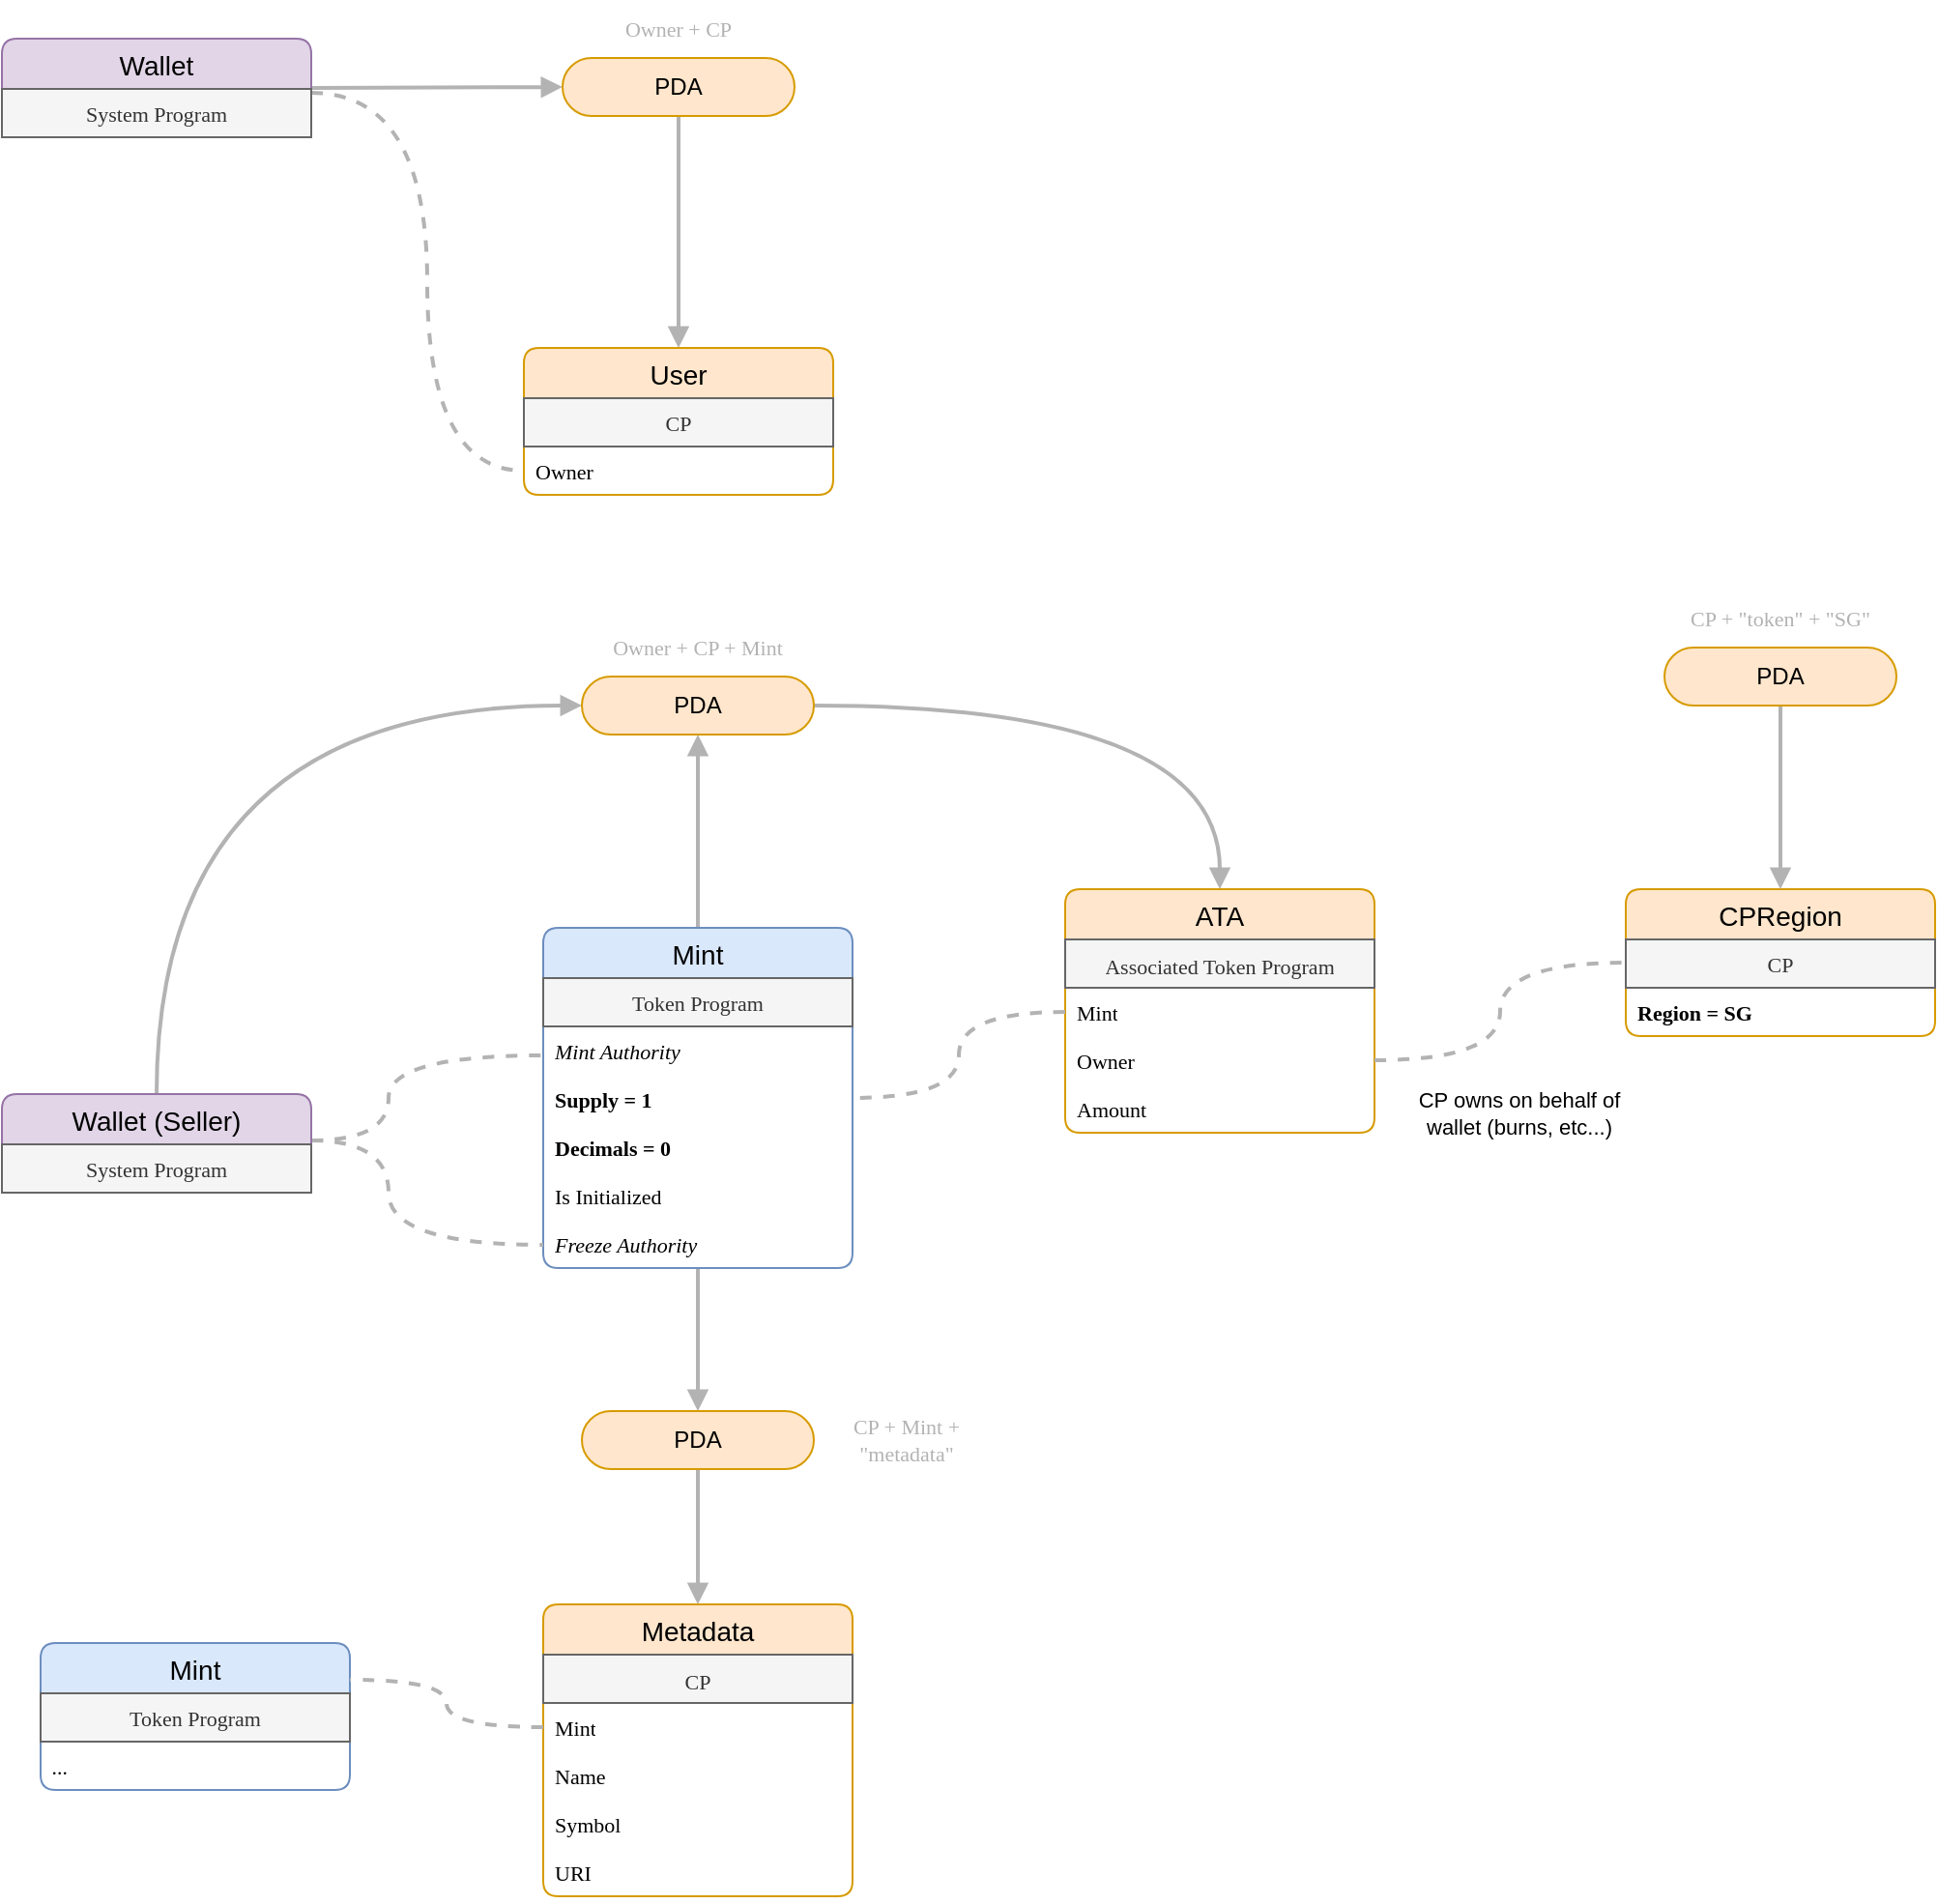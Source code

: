 <mxfile version="21.2.8" type="device">
  <diagram name="Page-1" id="myjQk-wkhAcpDl-BsH8o">
    <mxGraphModel dx="1061" dy="770" grid="1" gridSize="10" guides="1" tooltips="1" connect="1" arrows="1" fold="1" page="1" pageScale="1" pageWidth="827" pageHeight="1169" math="0" shadow="0">
      <root>
        <mxCell id="0" />
        <mxCell id="1" parent="0" />
        <mxCell id="Rvj227l52RedUWt44L4D-11" style="edgeStyle=orthogonalEdgeStyle;orthogonalLoop=1;jettySize=auto;html=1;entryX=0;entryY=0.5;entryDx=0;entryDy=0;endArrow=block;endFill=1;strokeWidth=2;strokeColor=#B3B3B3;curved=1;" edge="1" parent="1" source="Rvj227l52RedUWt44L4D-1" target="Rvj227l52RedUWt44L4D-5">
          <mxGeometry relative="1" as="geometry" />
        </mxCell>
        <mxCell id="Rvj227l52RedUWt44L4D-16" style="edgeStyle=orthogonalEdgeStyle;orthogonalLoop=1;jettySize=auto;html=1;entryX=0;entryY=0.5;entryDx=0;entryDy=0;curved=1;arcSize=20;endArrow=none;endFill=0;dashed=1;strokeWidth=2;strokeColor=#B3B3B3;" edge="1" parent="1" source="Rvj227l52RedUWt44L4D-1" target="Rvj227l52RedUWt44L4D-15">
          <mxGeometry relative="1" as="geometry">
            <Array as="points">
              <mxPoint x="260" y="178" />
              <mxPoint x="260" y="374" />
            </Array>
          </mxGeometry>
        </mxCell>
        <mxCell id="Rvj227l52RedUWt44L4D-1" value="Wallet" style="swimlane;fontStyle=0;childLayout=stackLayout;horizontal=1;startSize=26;horizontalStack=0;resizeParent=1;resizeParentMax=0;resizeLast=0;collapsible=1;marginBottom=0;align=center;fontSize=14;fillColor=#e1d5e7;strokeColor=#9673a6;arcSize=10;rounded=1;" vertex="1" parent="1">
          <mxGeometry x="40" y="150" width="160" height="51" as="geometry" />
        </mxCell>
        <mxCell id="Rvj227l52RedUWt44L4D-2" value="System Program" style="text;strokeColor=#666666;fillColor=#f5f5f5;spacingLeft=4;spacingRight=4;overflow=hidden;rotatable=0;points=[[0,0.5],[1,0.5]];portConstraint=eastwest;fontSize=11;whiteSpace=wrap;html=1;align=center;fontFamily=Verdana;fontColor=#333333;" vertex="1" parent="Rvj227l52RedUWt44L4D-1">
          <mxGeometry y="26" width="160" height="25" as="geometry" />
        </mxCell>
        <mxCell id="Rvj227l52RedUWt44L4D-12" style="edgeStyle=orthogonalEdgeStyle;rounded=0;orthogonalLoop=1;jettySize=auto;html=1;entryX=0.5;entryY=0;entryDx=0;entryDy=0;strokeColor=#B3B3B3;endArrow=block;endFill=1;strokeWidth=2;" edge="1" parent="1" source="Rvj227l52RedUWt44L4D-5" target="Rvj227l52RedUWt44L4D-6">
          <mxGeometry relative="1" as="geometry" />
        </mxCell>
        <mxCell id="Rvj227l52RedUWt44L4D-5" value="PDA" style="rounded=1;whiteSpace=wrap;html=1;arcSize=50;absoluteArcSize=0;fillColor=#ffe6cc;strokeColor=#d79b00;" vertex="1" parent="1">
          <mxGeometry x="330" y="160" width="120" height="30" as="geometry" />
        </mxCell>
        <mxCell id="Rvj227l52RedUWt44L4D-6" value="User" style="swimlane;fontStyle=0;childLayout=stackLayout;horizontal=1;startSize=26;horizontalStack=0;resizeParent=1;resizeParentMax=0;resizeLast=0;collapsible=1;marginBottom=0;align=center;fontSize=14;fillColor=#ffe6cc;strokeColor=#d79b00;arcSize=10;rounded=1;" vertex="1" parent="1">
          <mxGeometry x="310" y="310" width="160" height="76" as="geometry" />
        </mxCell>
        <mxCell id="Rvj227l52RedUWt44L4D-7" value="CP" style="text;strokeColor=#666666;fillColor=#f5f5f5;spacingLeft=4;spacingRight=4;overflow=hidden;rotatable=0;points=[[0,0.5],[1,0.5]];portConstraint=eastwest;fontSize=11;whiteSpace=wrap;html=1;align=center;fontFamily=Verdana;fontColor=#333333;" vertex="1" parent="Rvj227l52RedUWt44L4D-6">
          <mxGeometry y="26" width="160" height="25" as="geometry" />
        </mxCell>
        <mxCell id="Rvj227l52RedUWt44L4D-15" value="Owner" style="text;spacingLeft=4;spacingRight=4;overflow=hidden;rotatable=0;points=[[0,0.5],[1,0.5]];portConstraint=eastwest;fontSize=11;whiteSpace=wrap;html=1;align=left;fontFamily=Verdana;" vertex="1" parent="Rvj227l52RedUWt44L4D-6">
          <mxGeometry y="51" width="160" height="25" as="geometry" />
        </mxCell>
        <mxCell id="Rvj227l52RedUWt44L4D-13" value="Owner + CP" style="text;html=1;strokeColor=none;fillColor=none;align=center;verticalAlign=middle;whiteSpace=wrap;rounded=0;fontFamily=Verdana;fontColor=#B3B3B3;fontStyle=0;fontSize=11;" vertex="1" parent="1">
          <mxGeometry x="342" y="130" width="96" height="30" as="geometry" />
        </mxCell>
        <mxCell id="Rvj227l52RedUWt44L4D-35" style="edgeStyle=orthogonalEdgeStyle;shape=connector;curved=1;rounded=1;orthogonalLoop=1;jettySize=auto;html=1;entryX=0.5;entryY=1;entryDx=0;entryDy=0;labelBackgroundColor=default;strokeColor=#B3B3B3;strokeWidth=2;fontFamily=Helvetica;fontSize=11;fontColor=default;endArrow=block;endFill=1;" edge="1" parent="1" source="Rvj227l52RedUWt44L4D-18" target="Rvj227l52RedUWt44L4D-32">
          <mxGeometry relative="1" as="geometry" />
        </mxCell>
        <mxCell id="Rvj227l52RedUWt44L4D-67" style="edgeStyle=orthogonalEdgeStyle;shape=connector;curved=1;rounded=1;orthogonalLoop=1;jettySize=auto;html=1;labelBackgroundColor=default;strokeColor=#B3B3B3;strokeWidth=2;fontFamily=Helvetica;fontSize=11;fontColor=default;endArrow=block;endFill=1;entryX=0.5;entryY=0;entryDx=0;entryDy=0;" edge="1" parent="1" source="Rvj227l52RedUWt44L4D-18" target="Rvj227l52RedUWt44L4D-60">
          <mxGeometry relative="1" as="geometry">
            <mxPoint x="410" y="850" as="targetPoint" />
            <Array as="points" />
          </mxGeometry>
        </mxCell>
        <mxCell id="Rvj227l52RedUWt44L4D-18" value="Mint" style="swimlane;fontStyle=0;childLayout=stackLayout;horizontal=1;startSize=26;horizontalStack=0;resizeParent=1;resizeParentMax=0;resizeLast=0;collapsible=1;marginBottom=0;align=center;fontSize=14;fillColor=#dae8fc;strokeColor=#6c8ebf;arcSize=10;rounded=1;" vertex="1" parent="1">
          <mxGeometry x="320" y="610" width="160" height="176" as="geometry" />
        </mxCell>
        <mxCell id="Rvj227l52RedUWt44L4D-19" value="Token Program" style="text;strokeColor=#666666;fillColor=#f5f5f5;spacingLeft=4;spacingRight=4;overflow=hidden;rotatable=0;points=[[0,0.5],[1,0.5]];portConstraint=eastwest;fontSize=11;whiteSpace=wrap;html=1;align=center;fontFamily=Verdana;fontColor=#333333;" vertex="1" parent="Rvj227l52RedUWt44L4D-18">
          <mxGeometry y="26" width="160" height="25" as="geometry" />
        </mxCell>
        <mxCell id="Rvj227l52RedUWt44L4D-20" value="Mint Authority" style="text;spacingLeft=4;spacingRight=4;overflow=hidden;rotatable=0;points=[[0,0.5],[1,0.5]];portConstraint=eastwest;fontSize=11;whiteSpace=wrap;html=1;align=left;fontFamily=Verdana;fontStyle=2" vertex="1" parent="Rvj227l52RedUWt44L4D-18">
          <mxGeometry y="51" width="160" height="25" as="geometry" />
        </mxCell>
        <mxCell id="Rvj227l52RedUWt44L4D-21" value="&lt;b style=&quot;font-size: 11px;&quot;&gt;Supply = 1&lt;/b&gt;" style="text;spacingLeft=4;spacingRight=4;overflow=hidden;rotatable=0;points=[[0,0.5],[1,0.5]];portConstraint=eastwest;fontSize=11;whiteSpace=wrap;html=1;align=left;fontFamily=Verdana;" vertex="1" parent="Rvj227l52RedUWt44L4D-18">
          <mxGeometry y="76" width="160" height="25" as="geometry" />
        </mxCell>
        <mxCell id="Rvj227l52RedUWt44L4D-22" value="&lt;b style=&quot;font-size: 11px;&quot;&gt;Decimals = 0&lt;/b&gt;" style="text;spacingLeft=4;spacingRight=4;overflow=hidden;rotatable=0;points=[[0,0.5],[1,0.5]];portConstraint=eastwest;fontSize=11;whiteSpace=wrap;html=1;align=left;fontFamily=Verdana;" vertex="1" parent="Rvj227l52RedUWt44L4D-18">
          <mxGeometry y="101" width="160" height="25" as="geometry" />
        </mxCell>
        <mxCell id="Rvj227l52RedUWt44L4D-23" value="Is Initialized" style="text;spacingLeft=4;spacingRight=4;overflow=hidden;rotatable=0;points=[[0,0.5],[1,0.5]];portConstraint=eastwest;fontSize=11;whiteSpace=wrap;html=1;align=left;fontFamily=Verdana;" vertex="1" parent="Rvj227l52RedUWt44L4D-18">
          <mxGeometry y="126" width="160" height="25" as="geometry" />
        </mxCell>
        <mxCell id="Rvj227l52RedUWt44L4D-24" value="Freeze Authority" style="text;spacingLeft=4;spacingRight=4;overflow=hidden;rotatable=0;points=[[0,0.5],[1,0.5]];portConstraint=eastwest;fontSize=11;whiteSpace=wrap;html=1;align=left;fontFamily=Verdana;fontStyle=2" vertex="1" parent="Rvj227l52RedUWt44L4D-18">
          <mxGeometry y="151" width="160" height="25" as="geometry" />
        </mxCell>
        <mxCell id="Rvj227l52RedUWt44L4D-30" style="edgeStyle=orthogonalEdgeStyle;orthogonalLoop=1;jettySize=auto;html=1;endArrow=none;strokeColor=#B3B3B3;arcSize=20;endFill=0;dashed=1;strokeWidth=2;curved=1;" edge="1" parent="1" source="Rvj227l52RedUWt44L4D-25" target="Rvj227l52RedUWt44L4D-20">
          <mxGeometry relative="1" as="geometry">
            <mxPoint x="300" y="670" as="targetPoint" />
            <Array as="points">
              <mxPoint x="240" y="720" />
              <mxPoint x="240" y="676" />
            </Array>
          </mxGeometry>
        </mxCell>
        <mxCell id="Rvj227l52RedUWt44L4D-31" style="edgeStyle=orthogonalEdgeStyle;orthogonalLoop=1;jettySize=auto;html=1;endArrow=none;strokeColor=#B3B3B3;arcSize=20;endFill=0;dashed=1;strokeWidth=2;curved=1;" edge="1" parent="1" source="Rvj227l52RedUWt44L4D-25" target="Rvj227l52RedUWt44L4D-24">
          <mxGeometry relative="1" as="geometry">
            <mxPoint x="270" y="810" as="targetPoint" />
            <Array as="points">
              <mxPoint x="240" y="720" />
              <mxPoint x="240" y="774" />
            </Array>
          </mxGeometry>
        </mxCell>
        <mxCell id="Rvj227l52RedUWt44L4D-34" style="edgeStyle=orthogonalEdgeStyle;shape=connector;curved=1;rounded=1;orthogonalLoop=1;jettySize=auto;html=1;entryX=0;entryY=0.5;entryDx=0;entryDy=0;labelBackgroundColor=default;strokeColor=#B3B3B3;strokeWidth=2;fontFamily=Helvetica;fontSize=11;fontColor=default;endArrow=block;endFill=1;arcSize=20;" edge="1" parent="1" source="Rvj227l52RedUWt44L4D-25" target="Rvj227l52RedUWt44L4D-32">
          <mxGeometry relative="1" as="geometry">
            <Array as="points">
              <mxPoint x="120" y="495" />
            </Array>
          </mxGeometry>
        </mxCell>
        <mxCell id="Rvj227l52RedUWt44L4D-25" value="Wallet (Seller)" style="swimlane;fontStyle=0;childLayout=stackLayout;horizontal=1;startSize=26;horizontalStack=0;resizeParent=1;resizeParentMax=0;resizeLast=0;collapsible=1;marginBottom=0;align=center;fontSize=14;fillColor=#e1d5e7;strokeColor=#9673a6;arcSize=10;rounded=1;" vertex="1" parent="1">
          <mxGeometry x="40" y="696" width="160" height="51" as="geometry" />
        </mxCell>
        <mxCell id="Rvj227l52RedUWt44L4D-26" value="System Program" style="text;strokeColor=#666666;fillColor=#f5f5f5;spacingLeft=4;spacingRight=4;overflow=hidden;rotatable=0;points=[[0,0.5],[1,0.5]];portConstraint=eastwest;fontSize=11;whiteSpace=wrap;html=1;align=center;fontFamily=Verdana;fontColor=#333333;" vertex="1" parent="Rvj227l52RedUWt44L4D-25">
          <mxGeometry y="26" width="160" height="25" as="geometry" />
        </mxCell>
        <mxCell id="Rvj227l52RedUWt44L4D-43" style="edgeStyle=orthogonalEdgeStyle;shape=connector;curved=1;rounded=1;orthogonalLoop=1;jettySize=auto;html=1;entryX=0.5;entryY=0;entryDx=0;entryDy=0;labelBackgroundColor=default;strokeColor=#B3B3B3;strokeWidth=2;fontFamily=Helvetica;fontSize=11;fontColor=default;endArrow=block;endFill=1;" edge="1" parent="1" source="Rvj227l52RedUWt44L4D-32" target="Rvj227l52RedUWt44L4D-36">
          <mxGeometry relative="1" as="geometry" />
        </mxCell>
        <mxCell id="Rvj227l52RedUWt44L4D-32" value="PDA" style="rounded=1;whiteSpace=wrap;html=1;arcSize=50;absoluteArcSize=0;fillColor=#ffe6cc;strokeColor=#d79b00;" vertex="1" parent="1">
          <mxGeometry x="340" y="480" width="120" height="30" as="geometry" />
        </mxCell>
        <mxCell id="Rvj227l52RedUWt44L4D-33" value="Owner + CP + Mint" style="text;html=1;strokeColor=none;fillColor=none;align=center;verticalAlign=middle;whiteSpace=wrap;rounded=0;fontFamily=Verdana;fontColor=#B3B3B3;fontStyle=0;fontSize=11;" vertex="1" parent="1">
          <mxGeometry x="352" y="450" width="96" height="30" as="geometry" />
        </mxCell>
        <mxCell id="Rvj227l52RedUWt44L4D-36" value="ATA" style="swimlane;fontStyle=0;childLayout=stackLayout;horizontal=1;startSize=26;horizontalStack=0;resizeParent=1;resizeParentMax=0;resizeLast=0;collapsible=1;marginBottom=0;align=center;fontSize=14;fillColor=#ffe6cc;strokeColor=#d79b00;arcSize=10;rounded=1;" vertex="1" parent="1">
          <mxGeometry x="590" y="590" width="160" height="126" as="geometry" />
        </mxCell>
        <mxCell id="Rvj227l52RedUWt44L4D-37" value="&lt;font style=&quot;font-size: 11px;&quot;&gt;Associated Token Program&lt;/font&gt;" style="text;strokeColor=#666666;fillColor=#f5f5f5;spacingLeft=4;spacingRight=4;overflow=hidden;rotatable=0;points=[[0,0.5],[1,0.5]];portConstraint=eastwest;fontSize=12;whiteSpace=wrap;html=1;align=center;fontFamily=Verdana;fontColor=#333333;" vertex="1" parent="Rvj227l52RedUWt44L4D-36">
          <mxGeometry y="26" width="160" height="25" as="geometry" />
        </mxCell>
        <mxCell id="Rvj227l52RedUWt44L4D-38" value="&lt;span style=&quot;font-style: normal;&quot;&gt;Mint&lt;/span&gt;" style="text;spacingLeft=4;spacingRight=4;overflow=hidden;rotatable=0;points=[[0,0.5],[1,0.5]];portConstraint=eastwest;fontSize=11;whiteSpace=wrap;html=1;align=left;fontFamily=Verdana;fontStyle=2" vertex="1" parent="Rvj227l52RedUWt44L4D-36">
          <mxGeometry y="51" width="160" height="25" as="geometry" />
        </mxCell>
        <mxCell id="Rvj227l52RedUWt44L4D-39" value="&lt;span style=&quot;font-size: 11px;&quot;&gt;Owner&lt;/span&gt;" style="text;spacingLeft=4;spacingRight=4;overflow=hidden;rotatable=0;points=[[0,0.5],[1,0.5]];portConstraint=eastwest;fontSize=11;whiteSpace=wrap;html=1;align=left;fontFamily=Verdana;" vertex="1" parent="Rvj227l52RedUWt44L4D-36">
          <mxGeometry y="76" width="160" height="25" as="geometry" />
        </mxCell>
        <mxCell id="Rvj227l52RedUWt44L4D-40" value="&lt;span style=&quot;font-size: 11px;&quot;&gt;Amount&lt;/span&gt;" style="text;spacingLeft=4;spacingRight=4;overflow=hidden;rotatable=0;points=[[0,0.5],[1,0.5]];portConstraint=eastwest;fontSize=11;whiteSpace=wrap;html=1;align=left;fontFamily=Verdana;" vertex="1" parent="Rvj227l52RedUWt44L4D-36">
          <mxGeometry y="101" width="160" height="25" as="geometry" />
        </mxCell>
        <mxCell id="Rvj227l52RedUWt44L4D-48" style="edgeStyle=orthogonalEdgeStyle;shape=connector;curved=1;rounded=1;orthogonalLoop=1;jettySize=auto;html=1;dashed=1;labelBackgroundColor=default;strokeColor=#B3B3B3;strokeWidth=2;fontFamily=Helvetica;fontSize=11;fontColor=default;endArrow=none;endFill=0;" edge="1" parent="1" source="Rvj227l52RedUWt44L4D-38" target="Rvj227l52RedUWt44L4D-18">
          <mxGeometry relative="1" as="geometry" />
        </mxCell>
        <mxCell id="Rvj227l52RedUWt44L4D-50" value="CPRegion" style="swimlane;fontStyle=0;childLayout=stackLayout;horizontal=1;startSize=26;horizontalStack=0;resizeParent=1;resizeParentMax=0;resizeLast=0;collapsible=1;marginBottom=0;align=center;fontSize=14;fillColor=#ffe6cc;strokeColor=#d79b00;arcSize=10;rounded=1;" vertex="1" parent="1">
          <mxGeometry x="880" y="590" width="160" height="76" as="geometry" />
        </mxCell>
        <mxCell id="Rvj227l52RedUWt44L4D-51" value="CP" style="text;strokeColor=#666666;fillColor=#f5f5f5;spacingLeft=4;spacingRight=4;overflow=hidden;rotatable=0;points=[[0,0.5],[1,0.5]];portConstraint=eastwest;fontSize=11;whiteSpace=wrap;html=1;align=center;fontFamily=Verdana;fontColor=#333333;" vertex="1" parent="Rvj227l52RedUWt44L4D-50">
          <mxGeometry y="26" width="160" height="25" as="geometry" />
        </mxCell>
        <mxCell id="Rvj227l52RedUWt44L4D-52" value="&lt;b&gt;Region = SG&lt;/b&gt;" style="text;spacingLeft=4;spacingRight=4;overflow=hidden;rotatable=0;points=[[0,0.5],[1,0.5]];portConstraint=eastwest;fontSize=11;whiteSpace=wrap;html=1;align=left;fontFamily=Verdana;" vertex="1" parent="Rvj227l52RedUWt44L4D-50">
          <mxGeometry y="51" width="160" height="25" as="geometry" />
        </mxCell>
        <mxCell id="Rvj227l52RedUWt44L4D-55" style="edgeStyle=orthogonalEdgeStyle;shape=connector;curved=1;rounded=1;orthogonalLoop=1;jettySize=auto;html=1;dashed=1;labelBackgroundColor=default;strokeColor=#B3B3B3;strokeWidth=2;fontFamily=Helvetica;fontSize=11;fontColor=default;endArrow=none;endFill=0;" edge="1" parent="1" source="Rvj227l52RedUWt44L4D-39" target="Rvj227l52RedUWt44L4D-50">
          <mxGeometry relative="1" as="geometry" />
        </mxCell>
        <mxCell id="Rvj227l52RedUWt44L4D-56" value="CP owns on behalf of wallet (burns, etc...)" style="text;html=1;strokeColor=none;fillColor=none;align=center;verticalAlign=middle;whiteSpace=wrap;rounded=0;fontSize=11;fontFamily=Helvetica;fontColor=default;" vertex="1" parent="1">
          <mxGeometry x="760" y="680" width="130" height="51" as="geometry" />
        </mxCell>
        <mxCell id="Rvj227l52RedUWt44L4D-59" style="edgeStyle=orthogonalEdgeStyle;shape=connector;curved=1;rounded=1;orthogonalLoop=1;jettySize=auto;html=1;entryX=0.5;entryY=0;entryDx=0;entryDy=0;labelBackgroundColor=default;strokeColor=#B3B3B3;strokeWidth=2;fontFamily=Helvetica;fontSize=11;fontColor=default;endArrow=block;endFill=1;" edge="1" parent="1" source="Rvj227l52RedUWt44L4D-57" target="Rvj227l52RedUWt44L4D-50">
          <mxGeometry relative="1" as="geometry" />
        </mxCell>
        <mxCell id="Rvj227l52RedUWt44L4D-57" value="PDA" style="rounded=1;whiteSpace=wrap;html=1;arcSize=50;absoluteArcSize=0;fillColor=#ffe6cc;strokeColor=#d79b00;" vertex="1" parent="1">
          <mxGeometry x="900" y="465" width="120" height="30" as="geometry" />
        </mxCell>
        <mxCell id="Rvj227l52RedUWt44L4D-58" value="CP + &quot;token&quot; + &quot;SG&quot;" style="text;html=1;strokeColor=none;fillColor=none;align=center;verticalAlign=middle;whiteSpace=wrap;rounded=0;fontFamily=Verdana;fontColor=#B3B3B3;fontStyle=0;fontSize=11;" vertex="1" parent="1">
          <mxGeometry x="912" y="435" width="96" height="30" as="geometry" />
        </mxCell>
        <mxCell id="Rvj227l52RedUWt44L4D-68" style="edgeStyle=orthogonalEdgeStyle;shape=connector;curved=1;rounded=1;orthogonalLoop=1;jettySize=auto;html=1;entryX=0.5;entryY=0;entryDx=0;entryDy=0;labelBackgroundColor=default;strokeColor=#B3B3B3;strokeWidth=2;fontFamily=Helvetica;fontSize=11;fontColor=default;endArrow=block;endFill=1;" edge="1" parent="1" source="Rvj227l52RedUWt44L4D-60" target="Rvj227l52RedUWt44L4D-61">
          <mxGeometry relative="1" as="geometry" />
        </mxCell>
        <mxCell id="Rvj227l52RedUWt44L4D-60" value="PDA" style="rounded=1;whiteSpace=wrap;html=1;arcSize=50;absoluteArcSize=0;fillColor=#ffe6cc;strokeColor=#d79b00;" vertex="1" parent="1">
          <mxGeometry x="340" y="860" width="120" height="30" as="geometry" />
        </mxCell>
        <mxCell id="Rvj227l52RedUWt44L4D-61" value="Metadata" style="swimlane;fontStyle=0;childLayout=stackLayout;horizontal=1;startSize=26;horizontalStack=0;resizeParent=1;resizeParentMax=0;resizeLast=0;collapsible=1;marginBottom=0;align=center;fontSize=14;fillColor=#ffe6cc;strokeColor=#d79b00;arcSize=10;rounded=1;" vertex="1" parent="1">
          <mxGeometry x="320" y="960" width="160" height="151" as="geometry" />
        </mxCell>
        <mxCell id="Rvj227l52RedUWt44L4D-62" value="&lt;font style=&quot;font-size: 11px;&quot;&gt;CP&lt;/font&gt;" style="text;strokeColor=#666666;fillColor=#f5f5f5;spacingLeft=4;spacingRight=4;overflow=hidden;rotatable=0;points=[[0,0.5],[1,0.5]];portConstraint=eastwest;fontSize=12;whiteSpace=wrap;html=1;align=center;fontFamily=Verdana;fontColor=#333333;" vertex="1" parent="Rvj227l52RedUWt44L4D-61">
          <mxGeometry y="26" width="160" height="25" as="geometry" />
        </mxCell>
        <mxCell id="Rvj227l52RedUWt44L4D-63" value="&lt;span style=&quot;font-style: normal;&quot;&gt;Mint&lt;/span&gt;" style="text;spacingLeft=4;spacingRight=4;overflow=hidden;rotatable=0;points=[[0,0.5],[1,0.5]];portConstraint=eastwest;fontSize=11;whiteSpace=wrap;html=1;align=left;fontFamily=Verdana;fontStyle=2" vertex="1" parent="Rvj227l52RedUWt44L4D-61">
          <mxGeometry y="51" width="160" height="25" as="geometry" />
        </mxCell>
        <mxCell id="Rvj227l52RedUWt44L4D-64" value="&lt;span style=&quot;font-size: 11px;&quot;&gt;Name&lt;/span&gt;" style="text;spacingLeft=4;spacingRight=4;overflow=hidden;rotatable=0;points=[[0,0.5],[1,0.5]];portConstraint=eastwest;fontSize=11;whiteSpace=wrap;html=1;align=left;fontFamily=Verdana;" vertex="1" parent="Rvj227l52RedUWt44L4D-61">
          <mxGeometry y="76" width="160" height="25" as="geometry" />
        </mxCell>
        <mxCell id="Rvj227l52RedUWt44L4D-65" value="&lt;span style=&quot;font-size: 11px;&quot;&gt;Symbol&lt;/span&gt;" style="text;spacingLeft=4;spacingRight=4;overflow=hidden;rotatable=0;points=[[0,0.5],[1,0.5]];portConstraint=eastwest;fontSize=11;whiteSpace=wrap;html=1;align=left;fontFamily=Verdana;" vertex="1" parent="Rvj227l52RedUWt44L4D-61">
          <mxGeometry y="101" width="160" height="25" as="geometry" />
        </mxCell>
        <mxCell id="Rvj227l52RedUWt44L4D-69" value="&lt;span style=&quot;font-size: 11px;&quot;&gt;URI&lt;/span&gt;" style="text;spacingLeft=4;spacingRight=4;overflow=hidden;rotatable=0;points=[[0,0.5],[1,0.5]];portConstraint=eastwest;fontSize=11;whiteSpace=wrap;html=1;align=left;fontFamily=Verdana;" vertex="1" parent="Rvj227l52RedUWt44L4D-61">
          <mxGeometry y="126" width="160" height="25" as="geometry" />
        </mxCell>
        <mxCell id="Rvj227l52RedUWt44L4D-66" value="CP + Mint + &quot;metadata&quot;" style="text;html=1;strokeColor=none;fillColor=none;align=center;verticalAlign=middle;whiteSpace=wrap;rounded=0;fontFamily=Verdana;fontColor=#B3B3B3;fontStyle=0;fontSize=11;" vertex="1" parent="1">
          <mxGeometry x="460" y="860" width="96" height="30" as="geometry" />
        </mxCell>
        <mxCell id="Rvj227l52RedUWt44L4D-72" value="Mint" style="swimlane;fontStyle=0;childLayout=stackLayout;horizontal=1;startSize=26;horizontalStack=0;resizeParent=1;resizeParentMax=0;resizeLast=0;collapsible=1;marginBottom=0;align=center;fontSize=14;fillColor=#dae8fc;strokeColor=#6c8ebf;arcSize=10;rounded=1;" vertex="1" parent="1">
          <mxGeometry x="60" y="980" width="160" height="76" as="geometry" />
        </mxCell>
        <mxCell id="Rvj227l52RedUWt44L4D-73" value="Token Program" style="text;strokeColor=#666666;fillColor=#f5f5f5;spacingLeft=4;spacingRight=4;overflow=hidden;rotatable=0;points=[[0,0.5],[1,0.5]];portConstraint=eastwest;fontSize=11;whiteSpace=wrap;html=1;align=center;fontFamily=Verdana;fontColor=#333333;" vertex="1" parent="Rvj227l52RedUWt44L4D-72">
          <mxGeometry y="26" width="160" height="25" as="geometry" />
        </mxCell>
        <mxCell id="Rvj227l52RedUWt44L4D-78" value="..." style="text;spacingLeft=4;spacingRight=4;overflow=hidden;rotatable=0;points=[[0,0.5],[1,0.5]];portConstraint=eastwest;fontSize=11;whiteSpace=wrap;html=1;align=left;fontFamily=Verdana;fontStyle=2" vertex="1" parent="Rvj227l52RedUWt44L4D-72">
          <mxGeometry y="51" width="160" height="25" as="geometry" />
        </mxCell>
        <mxCell id="Rvj227l52RedUWt44L4D-79" style="edgeStyle=orthogonalEdgeStyle;shape=connector;curved=1;rounded=1;orthogonalLoop=1;jettySize=auto;html=1;entryX=1;entryY=0.25;entryDx=0;entryDy=0;dashed=1;labelBackgroundColor=default;strokeColor=#B3B3B3;strokeWidth=2;fontFamily=Helvetica;fontSize=11;fontColor=default;endArrow=none;endFill=0;" edge="1" parent="1" source="Rvj227l52RedUWt44L4D-63" target="Rvj227l52RedUWt44L4D-72">
          <mxGeometry relative="1" as="geometry" />
        </mxCell>
      </root>
    </mxGraphModel>
  </diagram>
</mxfile>
